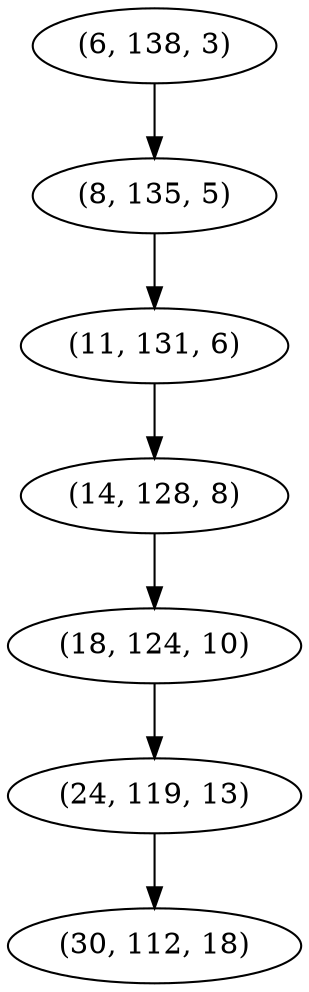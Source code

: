 digraph tree {
    "(6, 138, 3)";
    "(8, 135, 5)";
    "(11, 131, 6)";
    "(14, 128, 8)";
    "(18, 124, 10)";
    "(24, 119, 13)";
    "(30, 112, 18)";
    "(6, 138, 3)" -> "(8, 135, 5)";
    "(8, 135, 5)" -> "(11, 131, 6)";
    "(11, 131, 6)" -> "(14, 128, 8)";
    "(14, 128, 8)" -> "(18, 124, 10)";
    "(18, 124, 10)" -> "(24, 119, 13)";
    "(24, 119, 13)" -> "(30, 112, 18)";
}
